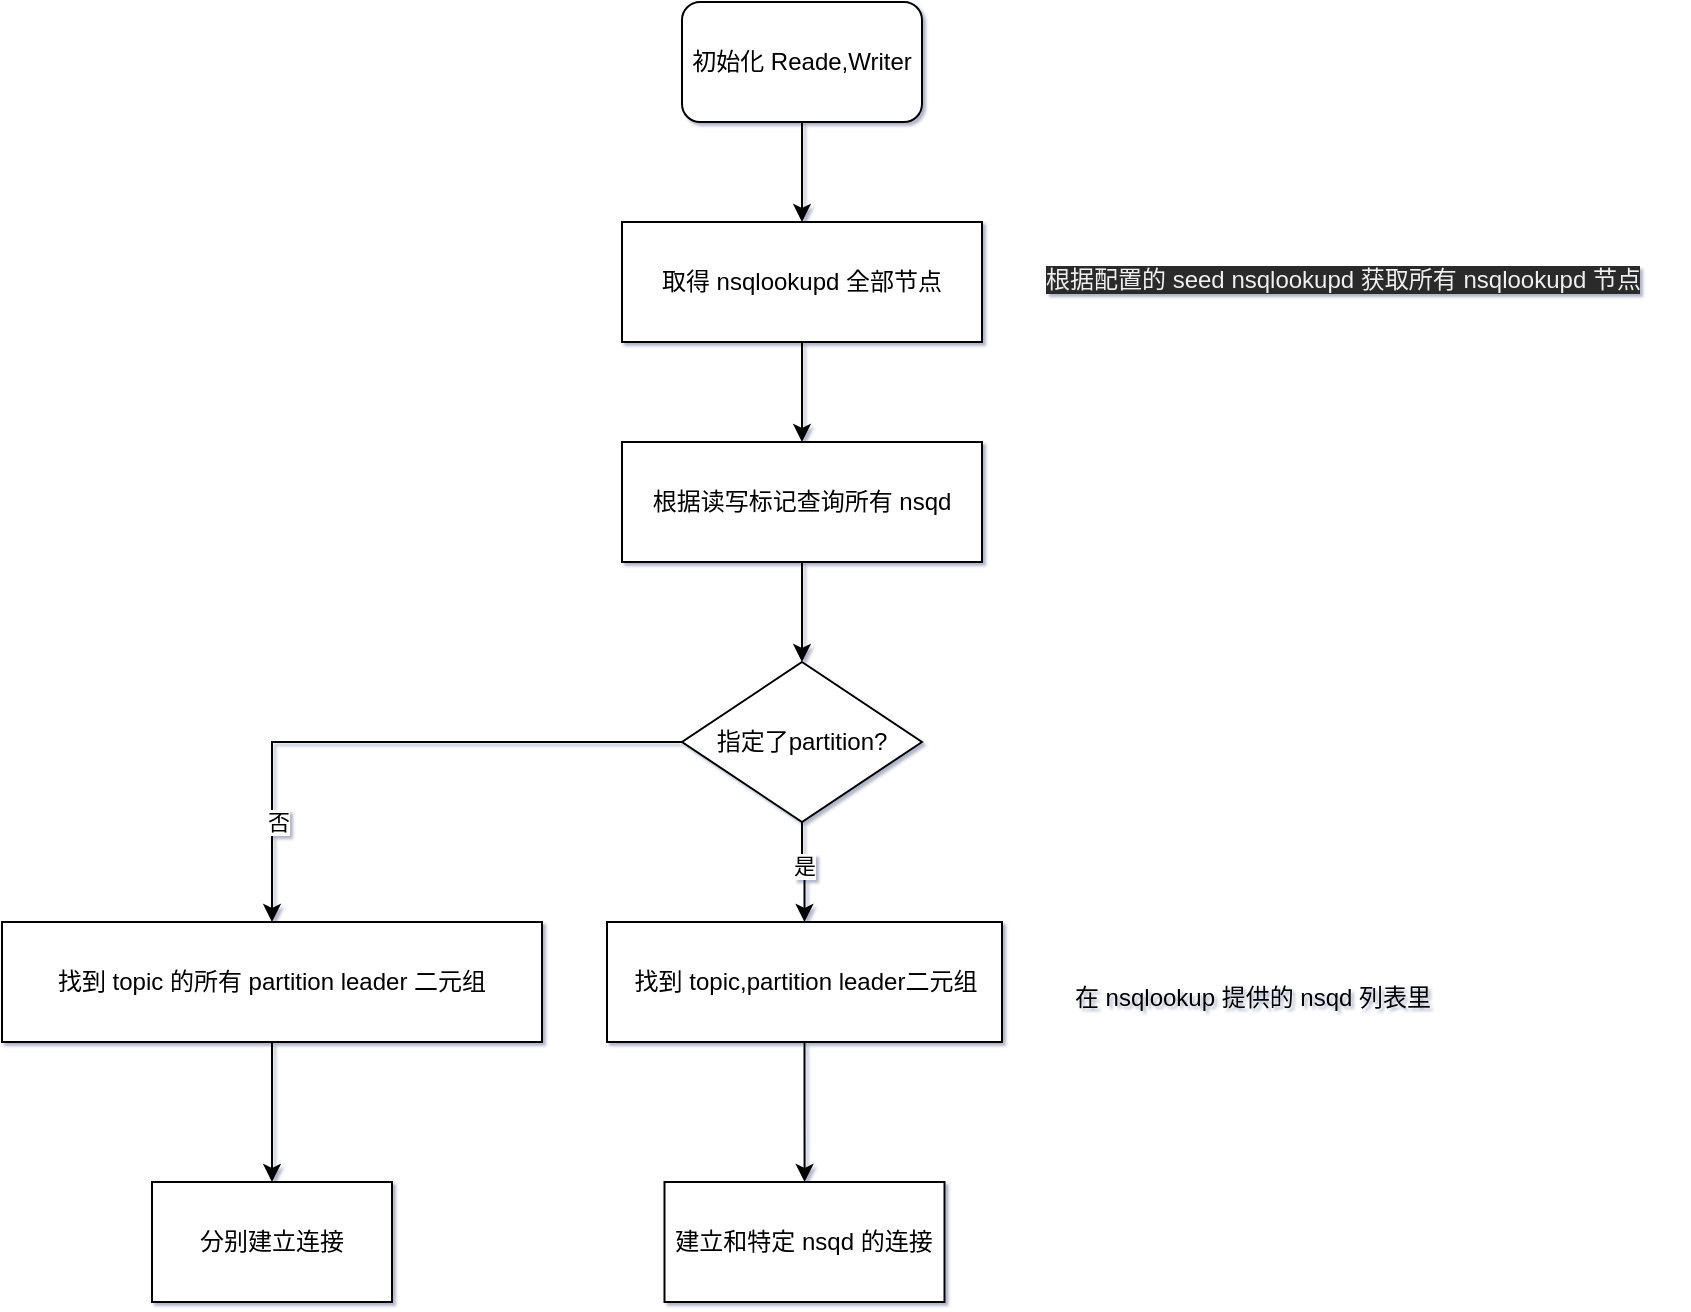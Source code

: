 <mxfile version="13.3.7" type="github">
  <diagram id="CCVNgRW_hBW4yEXp3usL" name="Page-1">
    <mxGraphModel dx="1773" dy="614" grid="1" gridSize="10" guides="1" tooltips="1" connect="1" arrows="1" fold="1" page="1" pageScale="1" pageWidth="827" pageHeight="1169" background="none" math="0" shadow="1">
      <root>
        <mxCell id="0" />
        <mxCell id="1" parent="0" />
        <mxCell id="HbbBMXptMQFq1KseqBSq-2" style="edgeStyle=orthogonalEdgeStyle;rounded=0;orthogonalLoop=1;jettySize=auto;html=1;" edge="1" parent="1" source="HbbBMXptMQFq1KseqBSq-1" target="HbbBMXptMQFq1KseqBSq-3">
          <mxGeometry relative="1" as="geometry">
            <mxPoint x="140" y="210" as="targetPoint" />
          </mxGeometry>
        </mxCell>
        <mxCell id="HbbBMXptMQFq1KseqBSq-1" value="初始化 Reade,Writer" style="rounded=1;whiteSpace=wrap;html=1;" vertex="1" parent="1">
          <mxGeometry x="190" y="70" width="120" height="60" as="geometry" />
        </mxCell>
        <mxCell id="HbbBMXptMQFq1KseqBSq-5" style="edgeStyle=orthogonalEdgeStyle;rounded=0;orthogonalLoop=1;jettySize=auto;html=1;exitX=0.5;exitY=1;exitDx=0;exitDy=0;" edge="1" parent="1" source="HbbBMXptMQFq1KseqBSq-20" target="HbbBMXptMQFq1KseqBSq-7">
          <mxGeometry relative="1" as="geometry">
            <mxPoint x="250" y="400" as="targetPoint" />
            <mxPoint x="250" y="350" as="sourcePoint" />
          </mxGeometry>
        </mxCell>
        <mxCell id="HbbBMXptMQFq1KseqBSq-19" style="edgeStyle=orthogonalEdgeStyle;rounded=0;orthogonalLoop=1;jettySize=auto;html=1;" edge="1" parent="1" source="HbbBMXptMQFq1KseqBSq-3" target="HbbBMXptMQFq1KseqBSq-20">
          <mxGeometry relative="1" as="geometry">
            <mxPoint x="250" y="290" as="targetPoint" />
          </mxGeometry>
        </mxCell>
        <mxCell id="HbbBMXptMQFq1KseqBSq-3" value="取得 nsqlookupd 全部节点" style="rounded=0;whiteSpace=wrap;html=1;" vertex="1" parent="1">
          <mxGeometry x="160" y="180" width="180" height="60" as="geometry" />
        </mxCell>
        <mxCell id="HbbBMXptMQFq1KseqBSq-4" value="&lt;meta charset=&quot;utf-8&quot;&gt;&lt;span style=&quot;color: rgb(240, 240, 240); font-family: helvetica; font-size: 12px; font-style: normal; font-weight: 400; letter-spacing: normal; text-align: center; text-indent: 0px; text-transform: none; word-spacing: 0px; background-color: rgb(42, 42, 42); display: inline; float: none;&quot;&gt;根据配置的 seed nsqlookupd 获取所有 nsqlookupd 节点&lt;/span&gt;" style="text;whiteSpace=wrap;html=1;" vertex="1" parent="1">
          <mxGeometry x="370" y="195" width="320" height="30" as="geometry" />
        </mxCell>
        <mxCell id="HbbBMXptMQFq1KseqBSq-8" style="edgeStyle=orthogonalEdgeStyle;rounded=0;orthogonalLoop=1;jettySize=auto;html=1;" edge="1" parent="1" source="HbbBMXptMQFq1KseqBSq-7" target="HbbBMXptMQFq1KseqBSq-9">
          <mxGeometry relative="1" as="geometry">
            <mxPoint x="250" y="550" as="targetPoint" />
          </mxGeometry>
        </mxCell>
        <mxCell id="HbbBMXptMQFq1KseqBSq-10" value="是" style="edgeLabel;html=1;align=center;verticalAlign=middle;resizable=0;points=[];" vertex="1" connectable="0" parent="HbbBMXptMQFq1KseqBSq-8">
          <mxGeometry x="-0.16" y="1" relative="1" as="geometry">
            <mxPoint as="offset" />
          </mxGeometry>
        </mxCell>
        <mxCell id="HbbBMXptMQFq1KseqBSq-14" style="edgeStyle=orthogonalEdgeStyle;rounded=0;orthogonalLoop=1;jettySize=auto;html=1;" edge="1" parent="1" source="HbbBMXptMQFq1KseqBSq-7" target="HbbBMXptMQFq1KseqBSq-15">
          <mxGeometry relative="1" as="geometry">
            <mxPoint x="70" y="520" as="targetPoint" />
          </mxGeometry>
        </mxCell>
        <mxCell id="HbbBMXptMQFq1KseqBSq-16" value="否" style="edgeLabel;html=1;align=center;verticalAlign=middle;resizable=0;points=[];" vertex="1" connectable="0" parent="HbbBMXptMQFq1KseqBSq-14">
          <mxGeometry x="0.657" y="3" relative="1" as="geometry">
            <mxPoint as="offset" />
          </mxGeometry>
        </mxCell>
        <mxCell id="HbbBMXptMQFq1KseqBSq-7" value="指定了partition?" style="rhombus;whiteSpace=wrap;html=1;" vertex="1" parent="1">
          <mxGeometry x="190" y="400" width="120" height="80" as="geometry" />
        </mxCell>
        <mxCell id="HbbBMXptMQFq1KseqBSq-11" style="edgeStyle=orthogonalEdgeStyle;rounded=0;orthogonalLoop=1;jettySize=auto;html=1;" edge="1" parent="1" source="HbbBMXptMQFq1KseqBSq-9" target="HbbBMXptMQFq1KseqBSq-12">
          <mxGeometry relative="1" as="geometry">
            <mxPoint x="250" y="640" as="targetPoint" />
          </mxGeometry>
        </mxCell>
        <mxCell id="HbbBMXptMQFq1KseqBSq-9" value="找到 topic,partition leader二元组" style="rounded=0;whiteSpace=wrap;html=1;" vertex="1" parent="1">
          <mxGeometry x="152.5" y="530" width="197.5" height="60" as="geometry" />
        </mxCell>
        <mxCell id="HbbBMXptMQFq1KseqBSq-12" value="建立和特定 nsqd 的连接" style="rounded=0;whiteSpace=wrap;html=1;" vertex="1" parent="1">
          <mxGeometry x="181.25" y="660" width="140" height="60" as="geometry" />
        </mxCell>
        <mxCell id="HbbBMXptMQFq1KseqBSq-13" value="在 nsqlookup 提供的 nsqd 列表里" style="text;html=1;align=center;verticalAlign=middle;resizable=0;points=[];autosize=1;" vertex="1" parent="1">
          <mxGeometry x="380" y="558" width="190" height="20" as="geometry" />
        </mxCell>
        <mxCell id="HbbBMXptMQFq1KseqBSq-17" style="edgeStyle=orthogonalEdgeStyle;rounded=0;orthogonalLoop=1;jettySize=auto;html=1;" edge="1" parent="1" source="HbbBMXptMQFq1KseqBSq-15" target="HbbBMXptMQFq1KseqBSq-18">
          <mxGeometry relative="1" as="geometry">
            <mxPoint x="70" y="620" as="targetPoint" />
          </mxGeometry>
        </mxCell>
        <mxCell id="HbbBMXptMQFq1KseqBSq-15" value="找到 topic 的所有 partition leader 二元组" style="rounded=0;whiteSpace=wrap;html=1;" vertex="1" parent="1">
          <mxGeometry x="-150" y="530" width="270" height="60" as="geometry" />
        </mxCell>
        <mxCell id="HbbBMXptMQFq1KseqBSq-18" value="分别建立连接" style="rounded=0;whiteSpace=wrap;html=1;" vertex="1" parent="1">
          <mxGeometry x="-75" y="660" width="120" height="60" as="geometry" />
        </mxCell>
        <mxCell id="HbbBMXptMQFq1KseqBSq-20" value="根据读写标记查询所有 nsqd" style="rounded=0;whiteSpace=wrap;html=1;" vertex="1" parent="1">
          <mxGeometry x="160" y="290" width="180" height="60" as="geometry" />
        </mxCell>
      </root>
    </mxGraphModel>
  </diagram>
</mxfile>
